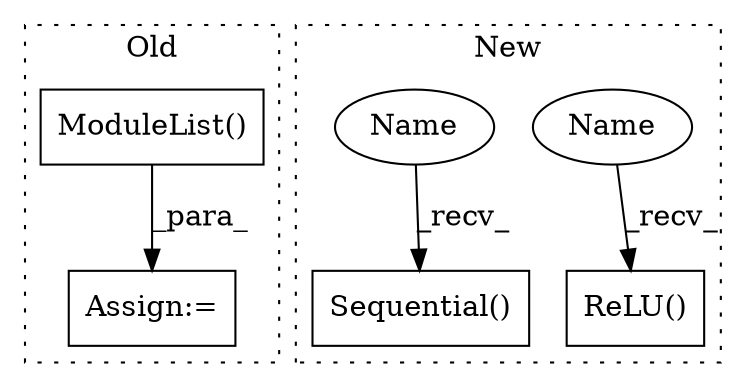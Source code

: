 digraph G {
subgraph cluster0 {
1 [label="ModuleList()" a="75" s="4151,4240" l="27,1" shape="box"];
4 [label="Assign:=" a="68" s="4148" l="3" shape="box"];
label = "Old";
style="dotted";
}
subgraph cluster1 {
2 [label="ReLU()" a="75" s="4197" l="9" shape="box"];
3 [label="Sequential()" a="75" s="4450,4465" l="14,6" shape="box"];
5 [label="Name" a="87" s="4197" l="2" shape="ellipse"];
6 [label="Name" a="87" s="4450" l="2" shape="ellipse"];
label = "New";
style="dotted";
}
1 -> 4 [label="_para_"];
5 -> 2 [label="_recv_"];
6 -> 3 [label="_recv_"];
}